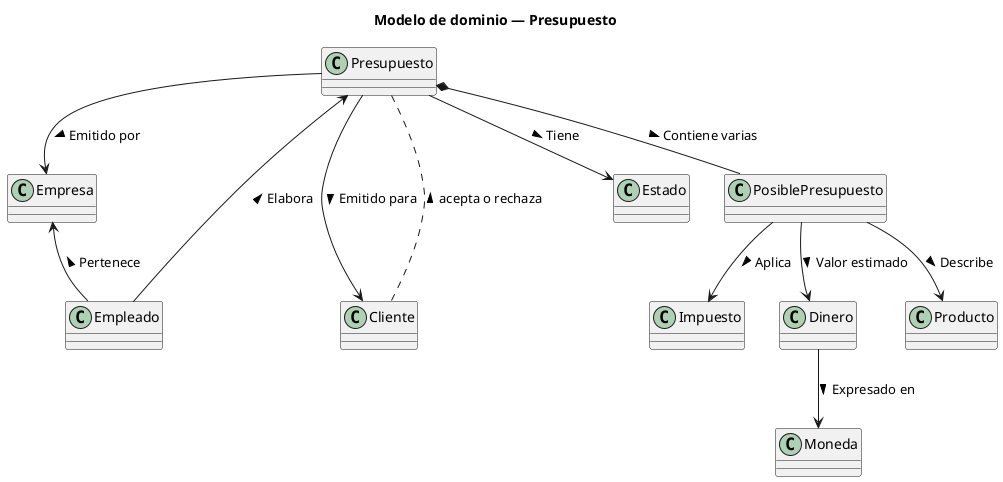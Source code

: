 @startuml
title Modelo de dominio — Presupuesto


class Presupuesto
class Cliente
class Empresa
class Empleado
class PosiblePresupuesto
class Producto
class Impuesto
class Dinero
class Estado
class Moneda


Presupuesto -d-> Cliente : "Emitido para >"
Presupuesto -d-> Empresa : "Emitido por >"
Presupuesto -d-> Estado : "Tiene >"
Presupuesto *-- PosiblePresupuesto : "Contiene varias >"

PosiblePresupuesto -d-> Producto : "Describe  >"
PosiblePresupuesto --> Impuesto : "Aplica >"
PosiblePresupuesto -d-> Dinero : "Valor estimado >"
Dinero -d-> Moneda : "Expresado en >"

Empresa <-- Empleado : "Pertenece <"
Empleado -u-> Presupuesto : "Elabora >"

Cliente ... Presupuesto : "acepta o rechaza >"

@enduml
